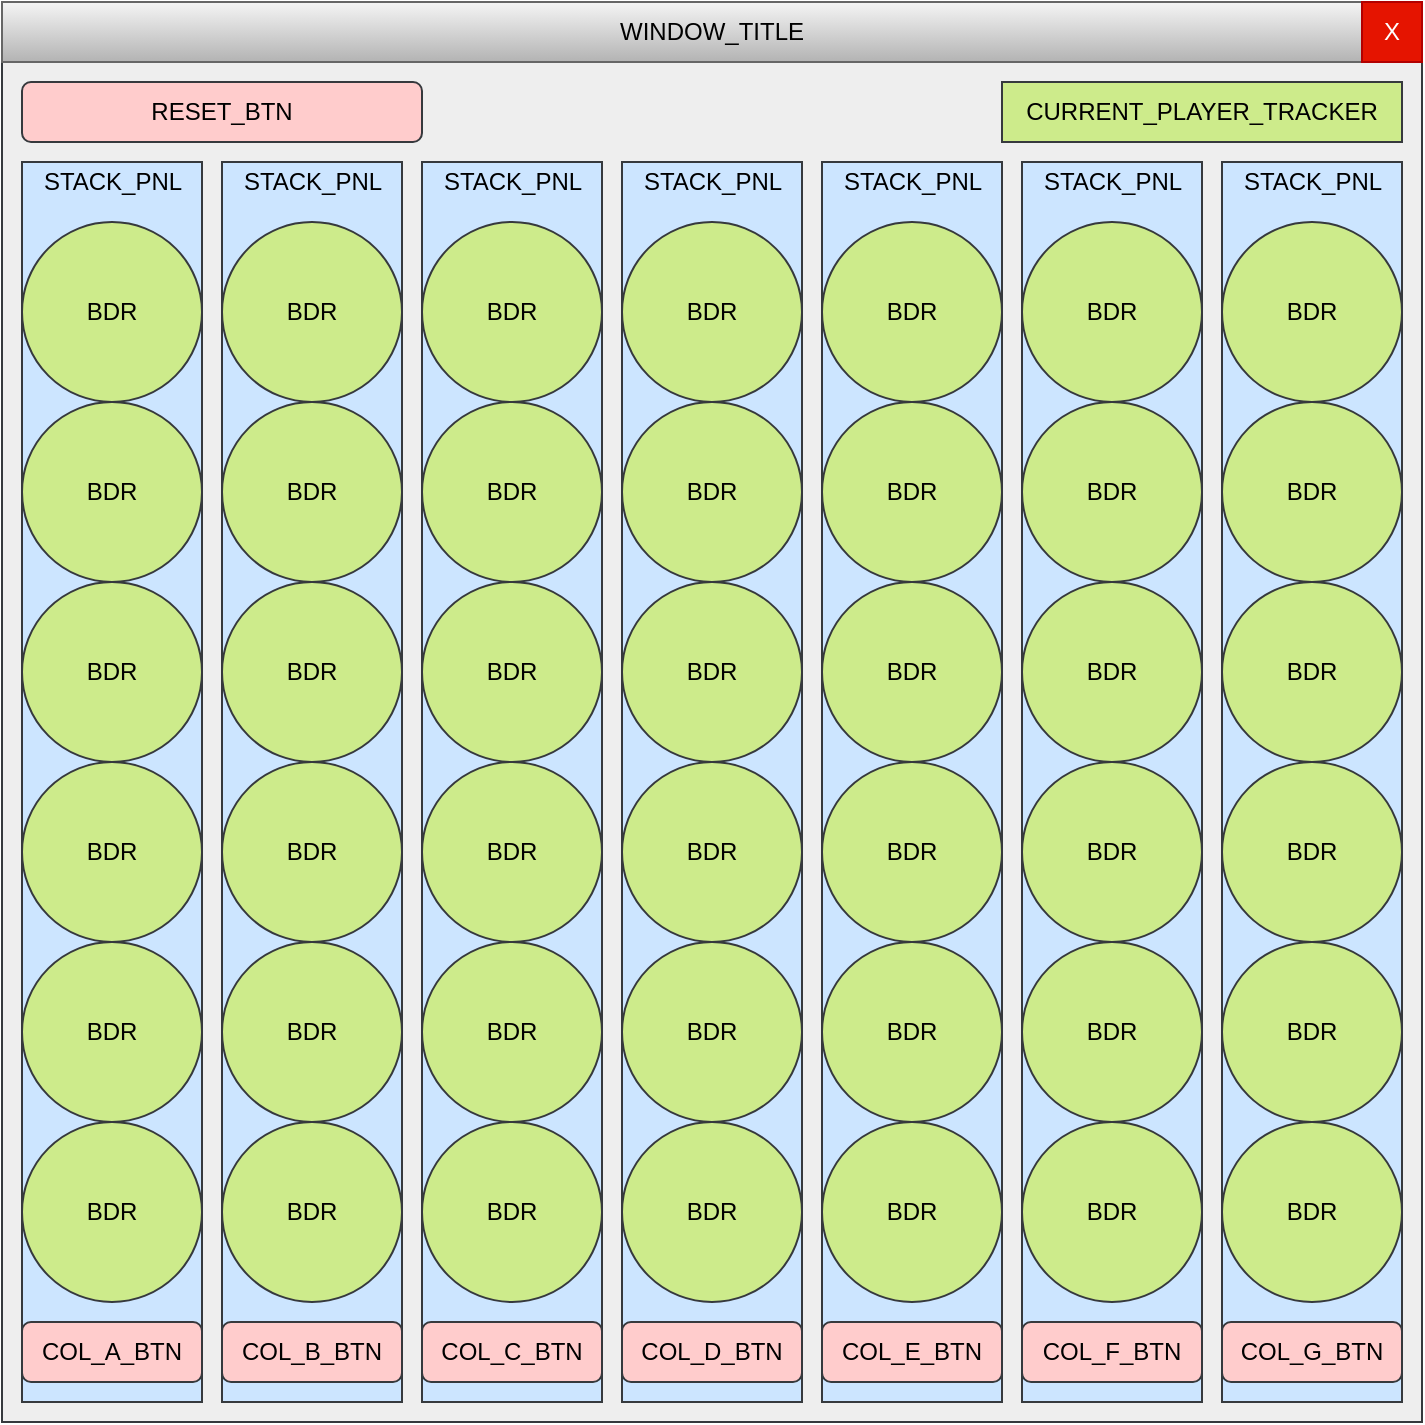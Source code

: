 <mxfile version="14.5.7" type="device"><diagram id="cQe5qYodvXvc_M86Lls1" name="Page-1"><mxGraphModel dx="1422" dy="813" grid="1" gridSize="10" guides="1" tooltips="1" connect="1" arrows="1" fold="1" page="1" pageScale="1" pageWidth="827" pageHeight="1169" math="0" shadow="0"><root><mxCell id="0"/><mxCell id="1" parent="0"/><mxCell id="ShsdCmMYzU0mL8QAqj2y-21" value="" style="rounded=0;whiteSpace=wrap;html=1;fillColor=#eeeeee;strokeColor=#36393d;" vertex="1" parent="1"><mxGeometry x="40" y="40" width="710" height="680" as="geometry"/></mxCell><mxCell id="ShsdCmMYzU0mL8QAqj2y-2" value="RESET_BTN" style="rounded=1;whiteSpace=wrap;html=1;fillColor=#ffcccc;strokeColor=#36393d;" vertex="1" parent="1"><mxGeometry x="50" y="50" width="200" height="30" as="geometry"/></mxCell><mxCell id="ShsdCmMYzU0mL8QAqj2y-4" value="CURRENT_PLAYER_TRACKER" style="rounded=0;whiteSpace=wrap;html=1;fillColor=#cdeb8b;strokeColor=#36393d;" vertex="1" parent="1"><mxGeometry x="540" y="50" width="200" height="30" as="geometry"/></mxCell><mxCell id="ShsdCmMYzU0mL8QAqj2y-106" value="" style="group" vertex="1" connectable="0" parent="1"><mxGeometry x="50" y="90" width="90" height="620" as="geometry"/></mxCell><mxCell id="ShsdCmMYzU0mL8QAqj2y-6" value="" style="rounded=0;whiteSpace=wrap;html=1;fillColor=#cce5ff;strokeColor=#36393d;" vertex="1" parent="ShsdCmMYzU0mL8QAqj2y-106"><mxGeometry width="90" height="620" as="geometry"/></mxCell><mxCell id="ShsdCmMYzU0mL8QAqj2y-7" value="COL_A_BTN" style="rounded=1;whiteSpace=wrap;html=1;fillColor=#ffcccc;strokeColor=#36393d;" vertex="1" parent="ShsdCmMYzU0mL8QAqj2y-106"><mxGeometry y="580" width="90" height="30" as="geometry"/></mxCell><mxCell id="ShsdCmMYzU0mL8QAqj2y-8" value="BDR" style="ellipse;whiteSpace=wrap;html=1;aspect=fixed;fillColor=#cdeb8b;strokeColor=#36393d;" vertex="1" parent="ShsdCmMYzU0mL8QAqj2y-106"><mxGeometry y="30" width="90" height="90" as="geometry"/></mxCell><mxCell id="ShsdCmMYzU0mL8QAqj2y-9" value="BDR" style="ellipse;whiteSpace=wrap;html=1;aspect=fixed;fillColor=#cdeb8b;strokeColor=#36393d;" vertex="1" parent="ShsdCmMYzU0mL8QAqj2y-106"><mxGeometry y="120" width="90" height="90" as="geometry"/></mxCell><mxCell id="ShsdCmMYzU0mL8QAqj2y-10" value="BDR" style="ellipse;whiteSpace=wrap;html=1;aspect=fixed;fillColor=#cdeb8b;strokeColor=#36393d;" vertex="1" parent="ShsdCmMYzU0mL8QAqj2y-106"><mxGeometry y="210" width="90" height="90" as="geometry"/></mxCell><mxCell id="ShsdCmMYzU0mL8QAqj2y-11" value="BDR" style="ellipse;whiteSpace=wrap;html=1;aspect=fixed;fillColor=#cdeb8b;strokeColor=#36393d;" vertex="1" parent="ShsdCmMYzU0mL8QAqj2y-106"><mxGeometry y="300" width="90" height="90" as="geometry"/></mxCell><mxCell id="ShsdCmMYzU0mL8QAqj2y-12" value="BDR" style="ellipse;whiteSpace=wrap;html=1;aspect=fixed;fillColor=#cdeb8b;strokeColor=#36393d;" vertex="1" parent="ShsdCmMYzU0mL8QAqj2y-106"><mxGeometry y="390" width="90" height="90" as="geometry"/></mxCell><mxCell id="ShsdCmMYzU0mL8QAqj2y-13" value="BDR" style="ellipse;whiteSpace=wrap;html=1;aspect=fixed;fillColor=#cdeb8b;strokeColor=#36393d;" vertex="1" parent="ShsdCmMYzU0mL8QAqj2y-106"><mxGeometry y="480" width="90" height="90" as="geometry"/></mxCell><mxCell id="ShsdCmMYzU0mL8QAqj2y-22" value="STACK_PNL" style="text;html=1;align=center;verticalAlign=middle;resizable=0;points=[];autosize=1;" vertex="1" parent="ShsdCmMYzU0mL8QAqj2y-106"><mxGeometry x="5" width="80" height="20" as="geometry"/></mxCell><mxCell id="ShsdCmMYzU0mL8QAqj2y-107" value="" style="group" vertex="1" connectable="0" parent="1"><mxGeometry x="150" y="90" width="90" height="620" as="geometry"/></mxCell><mxCell id="ShsdCmMYzU0mL8QAqj2y-108" value="" style="rounded=0;whiteSpace=wrap;html=1;fillColor=#cce5ff;strokeColor=#36393d;" vertex="1" parent="ShsdCmMYzU0mL8QAqj2y-107"><mxGeometry width="90" height="620" as="geometry"/></mxCell><mxCell id="ShsdCmMYzU0mL8QAqj2y-109" value="COL_B_BTN" style="rounded=1;whiteSpace=wrap;html=1;fillColor=#ffcccc;strokeColor=#36393d;" vertex="1" parent="ShsdCmMYzU0mL8QAqj2y-107"><mxGeometry y="580" width="90" height="30" as="geometry"/></mxCell><mxCell id="ShsdCmMYzU0mL8QAqj2y-110" value="BDR" style="ellipse;whiteSpace=wrap;html=1;aspect=fixed;fillColor=#cdeb8b;strokeColor=#36393d;" vertex="1" parent="ShsdCmMYzU0mL8QAqj2y-107"><mxGeometry y="30" width="90" height="90" as="geometry"/></mxCell><mxCell id="ShsdCmMYzU0mL8QAqj2y-111" value="BDR" style="ellipse;whiteSpace=wrap;html=1;aspect=fixed;fillColor=#cdeb8b;strokeColor=#36393d;" vertex="1" parent="ShsdCmMYzU0mL8QAqj2y-107"><mxGeometry y="120" width="90" height="90" as="geometry"/></mxCell><mxCell id="ShsdCmMYzU0mL8QAqj2y-112" value="BDR" style="ellipse;whiteSpace=wrap;html=1;aspect=fixed;fillColor=#cdeb8b;strokeColor=#36393d;" vertex="1" parent="ShsdCmMYzU0mL8QAqj2y-107"><mxGeometry y="210" width="90" height="90" as="geometry"/></mxCell><mxCell id="ShsdCmMYzU0mL8QAqj2y-113" value="BDR" style="ellipse;whiteSpace=wrap;html=1;aspect=fixed;fillColor=#cdeb8b;strokeColor=#36393d;" vertex="1" parent="ShsdCmMYzU0mL8QAqj2y-107"><mxGeometry y="300" width="90" height="90" as="geometry"/></mxCell><mxCell id="ShsdCmMYzU0mL8QAqj2y-114" value="BDR" style="ellipse;whiteSpace=wrap;html=1;aspect=fixed;fillColor=#cdeb8b;strokeColor=#36393d;" vertex="1" parent="ShsdCmMYzU0mL8QAqj2y-107"><mxGeometry y="390" width="90" height="90" as="geometry"/></mxCell><mxCell id="ShsdCmMYzU0mL8QAqj2y-115" value="BDR" style="ellipse;whiteSpace=wrap;html=1;aspect=fixed;fillColor=#cdeb8b;strokeColor=#36393d;" vertex="1" parent="ShsdCmMYzU0mL8QAqj2y-107"><mxGeometry y="480" width="90" height="90" as="geometry"/></mxCell><mxCell id="ShsdCmMYzU0mL8QAqj2y-116" value="STACK_PNL" style="text;html=1;align=center;verticalAlign=middle;resizable=0;points=[];autosize=1;" vertex="1" parent="ShsdCmMYzU0mL8QAqj2y-107"><mxGeometry x="5" width="80" height="20" as="geometry"/></mxCell><mxCell id="ShsdCmMYzU0mL8QAqj2y-118" value="" style="group" vertex="1" connectable="0" parent="1"><mxGeometry x="250" y="90" width="90" height="620" as="geometry"/></mxCell><mxCell id="ShsdCmMYzU0mL8QAqj2y-119" value="" style="rounded=0;whiteSpace=wrap;html=1;fillColor=#cce5ff;strokeColor=#36393d;" vertex="1" parent="ShsdCmMYzU0mL8QAqj2y-118"><mxGeometry width="90" height="620" as="geometry"/></mxCell><mxCell id="ShsdCmMYzU0mL8QAqj2y-120" value="COL_C_BTN" style="rounded=1;whiteSpace=wrap;html=1;fillColor=#ffcccc;strokeColor=#36393d;" vertex="1" parent="ShsdCmMYzU0mL8QAqj2y-118"><mxGeometry y="580" width="90" height="30" as="geometry"/></mxCell><mxCell id="ShsdCmMYzU0mL8QAqj2y-121" value="BDR" style="ellipse;whiteSpace=wrap;html=1;aspect=fixed;fillColor=#cdeb8b;strokeColor=#36393d;" vertex="1" parent="ShsdCmMYzU0mL8QAqj2y-118"><mxGeometry y="30" width="90" height="90" as="geometry"/></mxCell><mxCell id="ShsdCmMYzU0mL8QAqj2y-122" value="BDR" style="ellipse;whiteSpace=wrap;html=1;aspect=fixed;fillColor=#cdeb8b;strokeColor=#36393d;" vertex="1" parent="ShsdCmMYzU0mL8QAqj2y-118"><mxGeometry y="120" width="90" height="90" as="geometry"/></mxCell><mxCell id="ShsdCmMYzU0mL8QAqj2y-123" value="BDR" style="ellipse;whiteSpace=wrap;html=1;aspect=fixed;fillColor=#cdeb8b;strokeColor=#36393d;" vertex="1" parent="ShsdCmMYzU0mL8QAqj2y-118"><mxGeometry y="210" width="90" height="90" as="geometry"/></mxCell><mxCell id="ShsdCmMYzU0mL8QAqj2y-124" value="BDR" style="ellipse;whiteSpace=wrap;html=1;aspect=fixed;fillColor=#cdeb8b;strokeColor=#36393d;" vertex="1" parent="ShsdCmMYzU0mL8QAqj2y-118"><mxGeometry y="300" width="90" height="90" as="geometry"/></mxCell><mxCell id="ShsdCmMYzU0mL8QAqj2y-125" value="BDR" style="ellipse;whiteSpace=wrap;html=1;aspect=fixed;fillColor=#cdeb8b;strokeColor=#36393d;" vertex="1" parent="ShsdCmMYzU0mL8QAqj2y-118"><mxGeometry y="390" width="90" height="90" as="geometry"/></mxCell><mxCell id="ShsdCmMYzU0mL8QAqj2y-126" value="BDR" style="ellipse;whiteSpace=wrap;html=1;aspect=fixed;fillColor=#cdeb8b;strokeColor=#36393d;" vertex="1" parent="ShsdCmMYzU0mL8QAqj2y-118"><mxGeometry y="480" width="90" height="90" as="geometry"/></mxCell><mxCell id="ShsdCmMYzU0mL8QAqj2y-127" value="STACK_PNL" style="text;html=1;align=center;verticalAlign=middle;resizable=0;points=[];autosize=1;" vertex="1" parent="ShsdCmMYzU0mL8QAqj2y-118"><mxGeometry x="5" width="80" height="20" as="geometry"/></mxCell><mxCell id="ShsdCmMYzU0mL8QAqj2y-128" value="" style="group" vertex="1" connectable="0" parent="1"><mxGeometry x="350" y="90" width="90" height="620" as="geometry"/></mxCell><mxCell id="ShsdCmMYzU0mL8QAqj2y-129" value="" style="rounded=0;whiteSpace=wrap;html=1;fillColor=#cce5ff;strokeColor=#36393d;" vertex="1" parent="ShsdCmMYzU0mL8QAqj2y-128"><mxGeometry width="90" height="620" as="geometry"/></mxCell><mxCell id="ShsdCmMYzU0mL8QAqj2y-130" value="COL_D_BTN" style="rounded=1;whiteSpace=wrap;html=1;fillColor=#ffcccc;strokeColor=#36393d;" vertex="1" parent="ShsdCmMYzU0mL8QAqj2y-128"><mxGeometry y="580" width="90" height="30" as="geometry"/></mxCell><mxCell id="ShsdCmMYzU0mL8QAqj2y-131" value="BDR" style="ellipse;whiteSpace=wrap;html=1;aspect=fixed;fillColor=#cdeb8b;strokeColor=#36393d;" vertex="1" parent="ShsdCmMYzU0mL8QAqj2y-128"><mxGeometry y="30" width="90" height="90" as="geometry"/></mxCell><mxCell id="ShsdCmMYzU0mL8QAqj2y-132" value="BDR" style="ellipse;whiteSpace=wrap;html=1;aspect=fixed;fillColor=#cdeb8b;strokeColor=#36393d;" vertex="1" parent="ShsdCmMYzU0mL8QAqj2y-128"><mxGeometry y="120" width="90" height="90" as="geometry"/></mxCell><mxCell id="ShsdCmMYzU0mL8QAqj2y-133" value="BDR" style="ellipse;whiteSpace=wrap;html=1;aspect=fixed;fillColor=#cdeb8b;strokeColor=#36393d;" vertex="1" parent="ShsdCmMYzU0mL8QAqj2y-128"><mxGeometry y="210" width="90" height="90" as="geometry"/></mxCell><mxCell id="ShsdCmMYzU0mL8QAqj2y-134" value="BDR" style="ellipse;whiteSpace=wrap;html=1;aspect=fixed;fillColor=#cdeb8b;strokeColor=#36393d;" vertex="1" parent="ShsdCmMYzU0mL8QAqj2y-128"><mxGeometry y="300" width="90" height="90" as="geometry"/></mxCell><mxCell id="ShsdCmMYzU0mL8QAqj2y-135" value="BDR" style="ellipse;whiteSpace=wrap;html=1;aspect=fixed;fillColor=#cdeb8b;strokeColor=#36393d;" vertex="1" parent="ShsdCmMYzU0mL8QAqj2y-128"><mxGeometry y="390" width="90" height="90" as="geometry"/></mxCell><mxCell id="ShsdCmMYzU0mL8QAqj2y-136" value="BDR" style="ellipse;whiteSpace=wrap;html=1;aspect=fixed;fillColor=#cdeb8b;strokeColor=#36393d;" vertex="1" parent="ShsdCmMYzU0mL8QAqj2y-128"><mxGeometry y="480" width="90" height="90" as="geometry"/></mxCell><mxCell id="ShsdCmMYzU0mL8QAqj2y-137" value="STACK_PNL" style="text;html=1;align=center;verticalAlign=middle;resizable=0;points=[];autosize=1;" vertex="1" parent="ShsdCmMYzU0mL8QAqj2y-128"><mxGeometry x="5" width="80" height="20" as="geometry"/></mxCell><mxCell id="ShsdCmMYzU0mL8QAqj2y-138" value="" style="group" vertex="1" connectable="0" parent="1"><mxGeometry x="450" y="90" width="90" height="620" as="geometry"/></mxCell><mxCell id="ShsdCmMYzU0mL8QAqj2y-139" value="" style="rounded=0;whiteSpace=wrap;html=1;fillColor=#cce5ff;strokeColor=#36393d;" vertex="1" parent="ShsdCmMYzU0mL8QAqj2y-138"><mxGeometry width="90" height="620" as="geometry"/></mxCell><mxCell id="ShsdCmMYzU0mL8QAqj2y-140" value="COL_E_BTN" style="rounded=1;whiteSpace=wrap;html=1;fillColor=#ffcccc;strokeColor=#36393d;" vertex="1" parent="ShsdCmMYzU0mL8QAqj2y-138"><mxGeometry y="580" width="90" height="30" as="geometry"/></mxCell><mxCell id="ShsdCmMYzU0mL8QAqj2y-141" value="BDR" style="ellipse;whiteSpace=wrap;html=1;aspect=fixed;fillColor=#cdeb8b;strokeColor=#36393d;" vertex="1" parent="ShsdCmMYzU0mL8QAqj2y-138"><mxGeometry y="30" width="90" height="90" as="geometry"/></mxCell><mxCell id="ShsdCmMYzU0mL8QAqj2y-142" value="BDR" style="ellipse;whiteSpace=wrap;html=1;aspect=fixed;fillColor=#cdeb8b;strokeColor=#36393d;" vertex="1" parent="ShsdCmMYzU0mL8QAqj2y-138"><mxGeometry y="120" width="90" height="90" as="geometry"/></mxCell><mxCell id="ShsdCmMYzU0mL8QAqj2y-143" value="BDR" style="ellipse;whiteSpace=wrap;html=1;aspect=fixed;fillColor=#cdeb8b;strokeColor=#36393d;" vertex="1" parent="ShsdCmMYzU0mL8QAqj2y-138"><mxGeometry y="210" width="90" height="90" as="geometry"/></mxCell><mxCell id="ShsdCmMYzU0mL8QAqj2y-144" value="BDR" style="ellipse;whiteSpace=wrap;html=1;aspect=fixed;fillColor=#cdeb8b;strokeColor=#36393d;" vertex="1" parent="ShsdCmMYzU0mL8QAqj2y-138"><mxGeometry y="300" width="90" height="90" as="geometry"/></mxCell><mxCell id="ShsdCmMYzU0mL8QAqj2y-145" value="BDR" style="ellipse;whiteSpace=wrap;html=1;aspect=fixed;fillColor=#cdeb8b;strokeColor=#36393d;" vertex="1" parent="ShsdCmMYzU0mL8QAqj2y-138"><mxGeometry y="390" width="90" height="90" as="geometry"/></mxCell><mxCell id="ShsdCmMYzU0mL8QAqj2y-146" value="BDR" style="ellipse;whiteSpace=wrap;html=1;aspect=fixed;fillColor=#cdeb8b;strokeColor=#36393d;" vertex="1" parent="ShsdCmMYzU0mL8QAqj2y-138"><mxGeometry y="480" width="90" height="90" as="geometry"/></mxCell><mxCell id="ShsdCmMYzU0mL8QAqj2y-147" value="STACK_PNL" style="text;html=1;align=center;verticalAlign=middle;resizable=0;points=[];autosize=1;" vertex="1" parent="ShsdCmMYzU0mL8QAqj2y-138"><mxGeometry x="5" width="80" height="20" as="geometry"/></mxCell><mxCell id="ShsdCmMYzU0mL8QAqj2y-148" value="" style="group" vertex="1" connectable="0" parent="1"><mxGeometry x="550" y="90" width="90" height="620" as="geometry"/></mxCell><mxCell id="ShsdCmMYzU0mL8QAqj2y-149" value="" style="rounded=0;whiteSpace=wrap;html=1;fillColor=#cce5ff;strokeColor=#36393d;" vertex="1" parent="ShsdCmMYzU0mL8QAqj2y-148"><mxGeometry width="90" height="620" as="geometry"/></mxCell><mxCell id="ShsdCmMYzU0mL8QAqj2y-150" value="COL_F_BTN" style="rounded=1;whiteSpace=wrap;html=1;fillColor=#ffcccc;strokeColor=#36393d;" vertex="1" parent="ShsdCmMYzU0mL8QAqj2y-148"><mxGeometry y="580" width="90" height="30" as="geometry"/></mxCell><mxCell id="ShsdCmMYzU0mL8QAqj2y-151" value="BDR" style="ellipse;whiteSpace=wrap;html=1;aspect=fixed;fillColor=#cdeb8b;strokeColor=#36393d;" vertex="1" parent="ShsdCmMYzU0mL8QAqj2y-148"><mxGeometry y="30" width="90" height="90" as="geometry"/></mxCell><mxCell id="ShsdCmMYzU0mL8QAqj2y-152" value="BDR" style="ellipse;whiteSpace=wrap;html=1;aspect=fixed;fillColor=#cdeb8b;strokeColor=#36393d;" vertex="1" parent="ShsdCmMYzU0mL8QAqj2y-148"><mxGeometry y="120" width="90" height="90" as="geometry"/></mxCell><mxCell id="ShsdCmMYzU0mL8QAqj2y-153" value="BDR" style="ellipse;whiteSpace=wrap;html=1;aspect=fixed;fillColor=#cdeb8b;strokeColor=#36393d;" vertex="1" parent="ShsdCmMYzU0mL8QAqj2y-148"><mxGeometry y="210" width="90" height="90" as="geometry"/></mxCell><mxCell id="ShsdCmMYzU0mL8QAqj2y-154" value="BDR" style="ellipse;whiteSpace=wrap;html=1;aspect=fixed;fillColor=#cdeb8b;strokeColor=#36393d;" vertex="1" parent="ShsdCmMYzU0mL8QAqj2y-148"><mxGeometry y="300" width="90" height="90" as="geometry"/></mxCell><mxCell id="ShsdCmMYzU0mL8QAqj2y-155" value="BDR" style="ellipse;whiteSpace=wrap;html=1;aspect=fixed;fillColor=#cdeb8b;strokeColor=#36393d;" vertex="1" parent="ShsdCmMYzU0mL8QAqj2y-148"><mxGeometry y="390" width="90" height="90" as="geometry"/></mxCell><mxCell id="ShsdCmMYzU0mL8QAqj2y-156" value="BDR" style="ellipse;whiteSpace=wrap;html=1;aspect=fixed;fillColor=#cdeb8b;strokeColor=#36393d;" vertex="1" parent="ShsdCmMYzU0mL8QAqj2y-148"><mxGeometry y="480" width="90" height="90" as="geometry"/></mxCell><mxCell id="ShsdCmMYzU0mL8QAqj2y-157" value="STACK_PNL" style="text;html=1;align=center;verticalAlign=middle;resizable=0;points=[];autosize=1;" vertex="1" parent="ShsdCmMYzU0mL8QAqj2y-148"><mxGeometry x="5" width="80" height="20" as="geometry"/></mxCell><mxCell id="ShsdCmMYzU0mL8QAqj2y-158" value="" style="group" vertex="1" connectable="0" parent="1"><mxGeometry x="650" y="90" width="90" height="620" as="geometry"/></mxCell><mxCell id="ShsdCmMYzU0mL8QAqj2y-159" value="" style="rounded=0;whiteSpace=wrap;html=1;fillColor=#cce5ff;strokeColor=#36393d;" vertex="1" parent="ShsdCmMYzU0mL8QAqj2y-158"><mxGeometry width="90" height="620" as="geometry"/></mxCell><mxCell id="ShsdCmMYzU0mL8QAqj2y-160" value="COL_G_BTN" style="rounded=1;whiteSpace=wrap;html=1;fillColor=#ffcccc;strokeColor=#36393d;" vertex="1" parent="ShsdCmMYzU0mL8QAqj2y-158"><mxGeometry y="580" width="90" height="30" as="geometry"/></mxCell><mxCell id="ShsdCmMYzU0mL8QAqj2y-161" value="BDR" style="ellipse;whiteSpace=wrap;html=1;aspect=fixed;fillColor=#cdeb8b;strokeColor=#36393d;" vertex="1" parent="ShsdCmMYzU0mL8QAqj2y-158"><mxGeometry y="30" width="90" height="90" as="geometry"/></mxCell><mxCell id="ShsdCmMYzU0mL8QAqj2y-162" value="BDR" style="ellipse;whiteSpace=wrap;html=1;aspect=fixed;fillColor=#cdeb8b;strokeColor=#36393d;" vertex="1" parent="ShsdCmMYzU0mL8QAqj2y-158"><mxGeometry y="120" width="90" height="90" as="geometry"/></mxCell><mxCell id="ShsdCmMYzU0mL8QAqj2y-163" value="BDR" style="ellipse;whiteSpace=wrap;html=1;aspect=fixed;fillColor=#cdeb8b;strokeColor=#36393d;" vertex="1" parent="ShsdCmMYzU0mL8QAqj2y-158"><mxGeometry y="210" width="90" height="90" as="geometry"/></mxCell><mxCell id="ShsdCmMYzU0mL8QAqj2y-164" value="BDR" style="ellipse;whiteSpace=wrap;html=1;aspect=fixed;fillColor=#cdeb8b;strokeColor=#36393d;" vertex="1" parent="ShsdCmMYzU0mL8QAqj2y-158"><mxGeometry y="300" width="90" height="90" as="geometry"/></mxCell><mxCell id="ShsdCmMYzU0mL8QAqj2y-165" value="BDR" style="ellipse;whiteSpace=wrap;html=1;aspect=fixed;fillColor=#cdeb8b;strokeColor=#36393d;" vertex="1" parent="ShsdCmMYzU0mL8QAqj2y-158"><mxGeometry y="390" width="90" height="90" as="geometry"/></mxCell><mxCell id="ShsdCmMYzU0mL8QAqj2y-166" value="BDR" style="ellipse;whiteSpace=wrap;html=1;aspect=fixed;fillColor=#cdeb8b;strokeColor=#36393d;" vertex="1" parent="ShsdCmMYzU0mL8QAqj2y-158"><mxGeometry y="480" width="90" height="90" as="geometry"/></mxCell><mxCell id="ShsdCmMYzU0mL8QAqj2y-167" value="STACK_PNL" style="text;html=1;align=center;verticalAlign=middle;resizable=0;points=[];autosize=1;" vertex="1" parent="ShsdCmMYzU0mL8QAqj2y-158"><mxGeometry x="5" width="80" height="20" as="geometry"/></mxCell><mxCell id="ShsdCmMYzU0mL8QAqj2y-168" value="&lt;div align=&quot;center&quot;&gt;WINDOW_TITLE&lt;/div&gt;" style="rounded=0;whiteSpace=wrap;html=1;align=center;gradientColor=#b3b3b3;fillColor=#f5f5f5;strokeColor=#666666;" vertex="1" parent="1"><mxGeometry x="40" y="10" width="710" height="30" as="geometry"/></mxCell><mxCell id="ShsdCmMYzU0mL8QAqj2y-169" value="X" style="rounded=0;whiteSpace=wrap;html=1;fillColor=#e51400;strokeColor=#B20000;fontColor=#ffffff;" vertex="1" parent="1"><mxGeometry x="720" y="10" width="30" height="30" as="geometry"/></mxCell></root></mxGraphModel></diagram></mxfile>